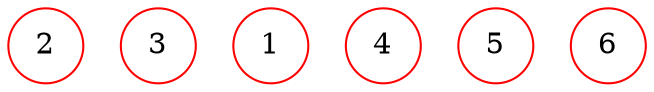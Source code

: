 graph G {
  2 [shape=circle, color="#FF0000", label="2", ];
  3 [shape=circle, color="#FF0000", label="3", ];
  1 [shape=circle, color="#FF0000", label="1", ];
  4 [shape=circle, color="#FF0000", label="4", ];
  5 [shape=circle, color="#FF0000", label="5", ];
  6 [shape=circle, color="#FF0000", label="6", ];
  
  
  
  }
